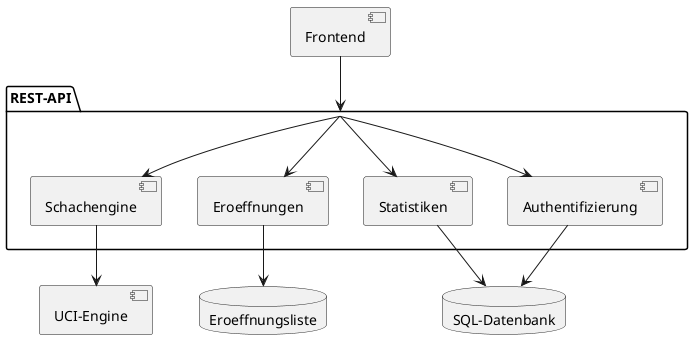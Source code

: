 @startuml
[Frontend]
package "REST-API" as API {
  [Schachengine]
  [Eroeffnungen]
  [Authentifizierung]
  [Statistiken]
}
[UCI-Engine] as uci
database Eroeffnungsliste as liste
database "SQL-Datenbank" as sql

Frontend --> API
API --> Schachengine
API --> Eroeffnungen
API --> Authentifizierung
API --> Statistiken

Schachengine --> uci
Eroeffnungen --> liste
Authentifizierung --> sql
Statistiken --> sql

@enduml
